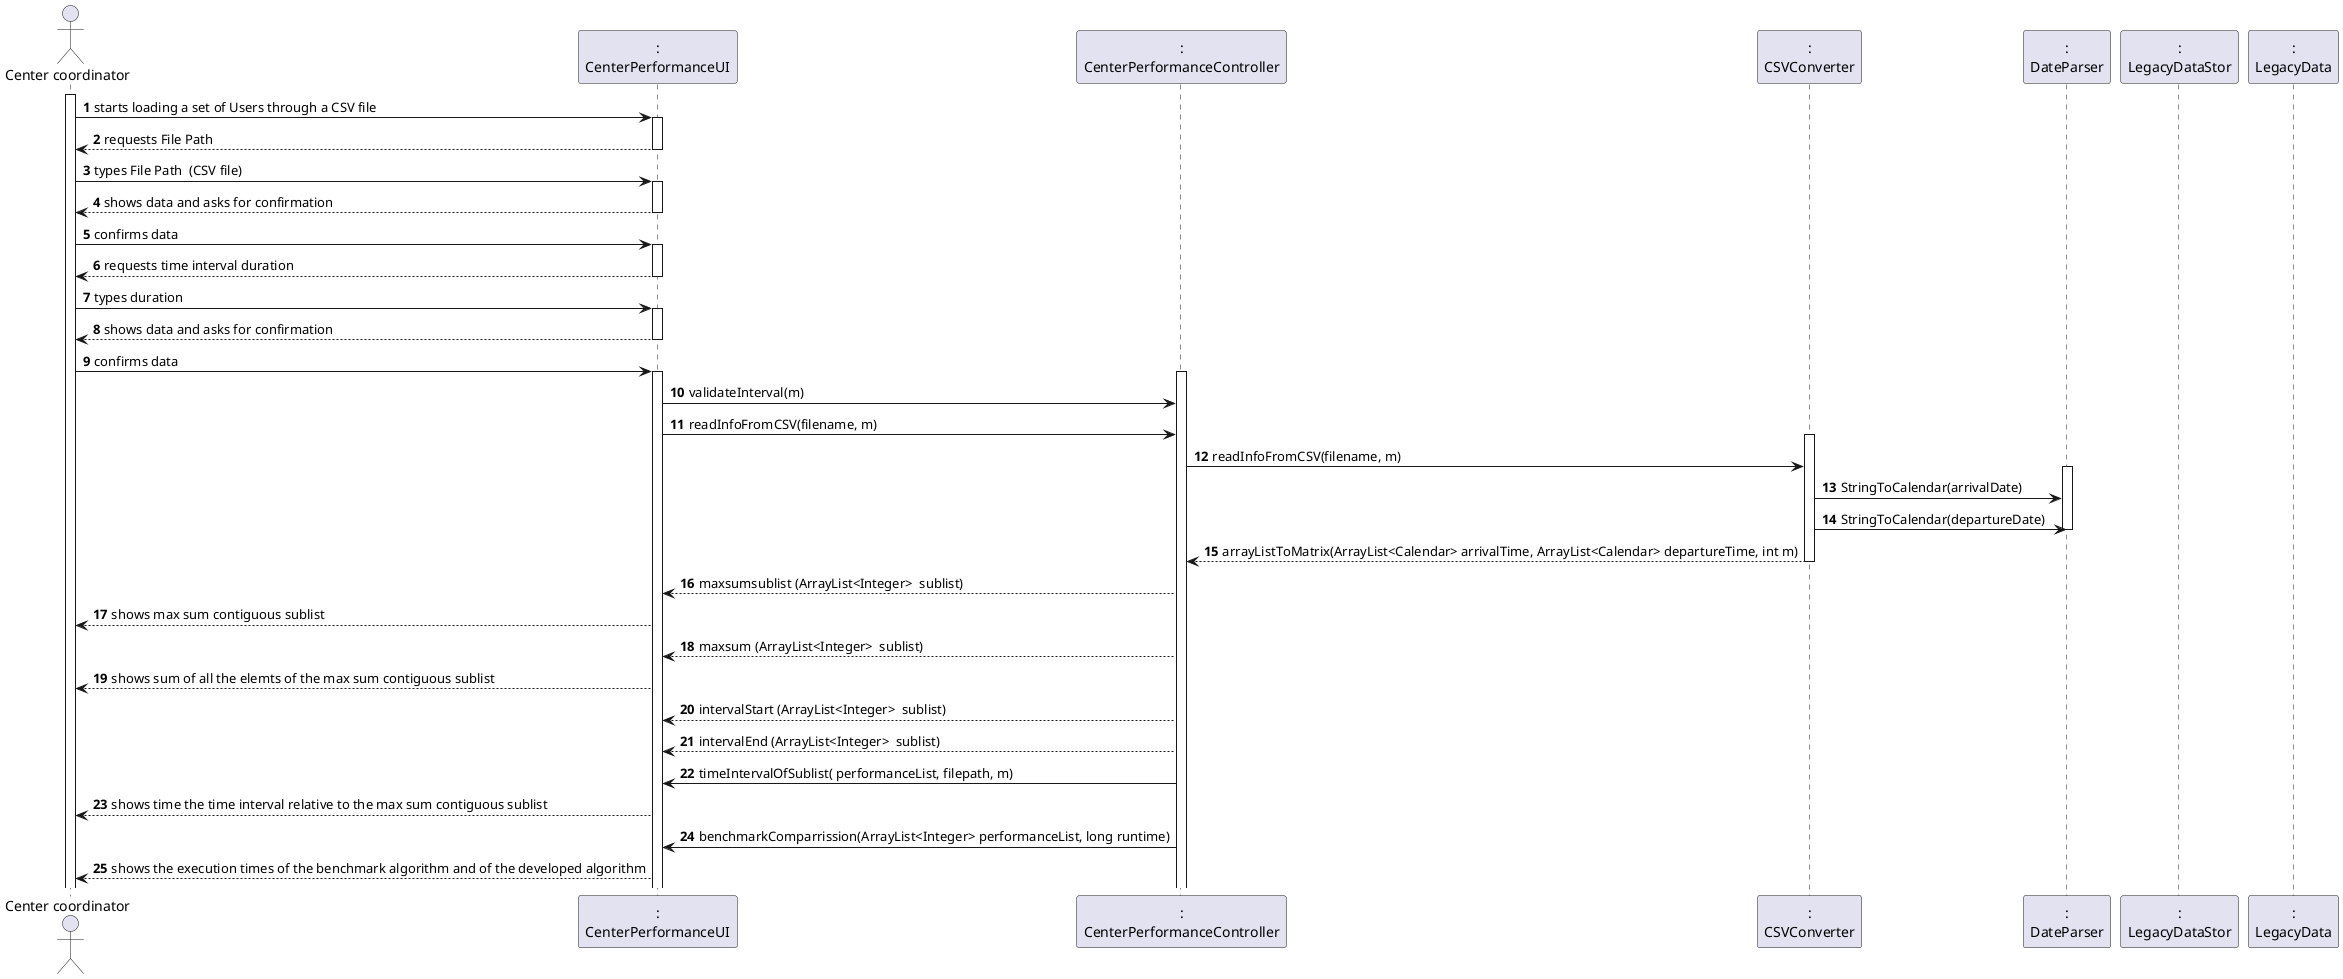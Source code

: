 @startuml
'https://plantuml.com/sequence-diagram

autonumber
actor "Center coordinator" as CC

participant ":\nCenterPerformanceUI" as UI
participant ":\nCenterPerformanceController" as CTRL
participant ":\nCSVConverter" as FILE
participant ":\nDateParser" as DATE
participant ":\nLegacyDataStor" as STORE
participant ":\nLegacyData" as DATA

activate CC
CC -> UI : starts loading a set of Users through a CSV file
activate UI
UI --> CC : requests File Path
deactivate UI
CC-> UI : types File Path  (CSV file)
activate UI
UI --> CC : shows data and asks for confirmation
deactivate UI
CC -> UI : confirms data
activate UI
UI --> CC: requests time interval duration
deactivate UI
CC -> UI : types duration
activate UI
UI --> CC : shows data and asks for confirmation
deactivate UI
CC -> UI : confirms data

activate UI
activate CTRL
UI -> CTRL : validateInterval(m)
UI -> CTRL : readInfoFromCSV(filename, m)
activate FILE
CTRL -> FILE : readInfoFromCSV(filename, m)
activate  DATE
FILE-> DATE : StringToCalendar(arrivalDate)
FILE-> DATE : StringToCalendar(departureDate)
deactivate DATE
FILE --> CTRL : arrayListToMatrix(ArrayList<Calendar> arrivalTime, ArrayList<Calendar> departureTime, int m)
deactivate FILE
CTRL --> UI : maxsumsublist (ArrayList<Integer>  sublist)
UI --> CC : shows max sum contiguous sublist
CTRL --> UI : maxsum (ArrayList<Integer>  sublist)
UI --> CC : shows sum of all the elemts of the max sum contiguous sublist
CTRL --> UI : intervalStart (ArrayList<Integer>  sublist)
CTRL --> UI : intervalEnd (ArrayList<Integer>  sublist)
CTRL -> UI : timeIntervalOfSublist( performanceList, filepath, m)
UI --> CC : shows time the time interval relative to the max sum contiguous sublist
CTRL -> UI : benchmarkComparrission(ArrayList<Integer> performanceList, long runtime)
UI --> CC : shows the execution times of the benchmark algorithm and of the developed algorithm
@enduml